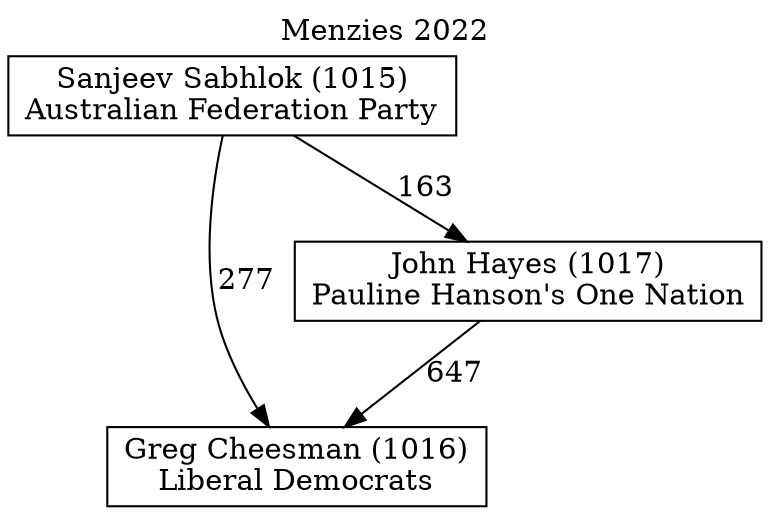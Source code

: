 // House preference flow
digraph "Greg Cheesman (1016)_Menzies_2022" {
	graph [label="Menzies 2022" labelloc=t mclimit=10]
	node [shape=box]
	"Greg Cheesman (1016)" [label="Greg Cheesman (1016)
Liberal Democrats"]
	"John Hayes (1017)" [label="John Hayes (1017)
Pauline Hanson's One Nation"]
	"Sanjeev Sabhlok (1015)" [label="Sanjeev Sabhlok (1015)
Australian Federation Party"]
	"John Hayes (1017)" -> "Greg Cheesman (1016)" [label=647]
	"Sanjeev Sabhlok (1015)" -> "John Hayes (1017)" [label=163]
	"Sanjeev Sabhlok (1015)" -> "Greg Cheesman (1016)" [label=277]
}
